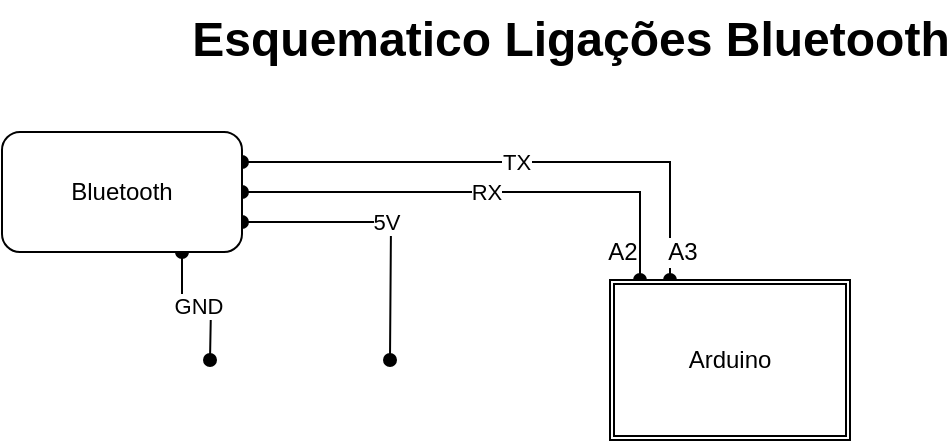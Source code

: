 <mxfile version="11.3.1" type="device" pages="5"><diagram name="Bluetooth" id="7e0a89b8-554c-2b80-1dc8-d5c74ca68de4"><mxGraphModel dx="802" dy="387" grid="1" gridSize="10" guides="1" tooltips="1" connect="1" arrows="1" fold="1" page="1" pageScale="1" pageWidth="1100" pageHeight="850" background="#ffffff" math="0" shadow="0"><root><mxCell id="0"/><mxCell id="1" parent="0"/><mxCell id="vJsxf6ebnxWCgACWFYaR-3" value="TX" style="edgeStyle=orthogonalEdgeStyle;rounded=0;orthogonalLoop=1;jettySize=auto;html=1;exitX=1;exitY=0.25;exitDx=0;exitDy=0;entryX=0.25;entryY=0;entryDx=0;entryDy=0;endArrow=oval;endFill=1;startArrow=oval;startFill=1;" parent="1" source="vJsxf6ebnxWCgACWFYaR-1" target="vJsxf6ebnxWCgACWFYaR-2" edge="1"><mxGeometry relative="1" as="geometry"/></mxCell><mxCell id="vJsxf6ebnxWCgACWFYaR-9" value="A3" style="text;html=1;resizable=0;points=[];align=center;verticalAlign=middle;labelBackgroundColor=#ffffff;" parent="vJsxf6ebnxWCgACWFYaR-3" vertex="1" connectable="0"><mxGeometry x="0.919" y="-2" relative="1" as="geometry"><mxPoint x="8" y="-3" as="offset"/></mxGeometry></mxCell><mxCell id="vJsxf6ebnxWCgACWFYaR-4" value="RX" style="edgeStyle=orthogonalEdgeStyle;rounded=0;orthogonalLoop=1;jettySize=auto;html=1;exitX=1;exitY=0.5;exitDx=0;exitDy=0;entryX=0.125;entryY=0;entryDx=0;entryDy=0;entryPerimeter=0;startArrow=oval;startFill=1;endArrow=oval;endFill=1;" parent="1" source="vJsxf6ebnxWCgACWFYaR-1" target="vJsxf6ebnxWCgACWFYaR-2" edge="1"><mxGeometry relative="1" as="geometry"/></mxCell><mxCell id="vJsxf6ebnxWCgACWFYaR-8" value="A2" style="text;html=1;resizable=0;points=[];align=center;verticalAlign=middle;labelBackgroundColor=#ffffff;" parent="vJsxf6ebnxWCgACWFYaR-4" vertex="1" connectable="0"><mxGeometry x="0.909" relative="1" as="geometry"><mxPoint x="-9" y="-3" as="offset"/></mxGeometry></mxCell><mxCell id="vJsxf6ebnxWCgACWFYaR-5" value="5V" style="edgeStyle=orthogonalEdgeStyle;rounded=0;orthogonalLoop=1;jettySize=auto;html=1;exitX=1;exitY=0.75;exitDx=0;exitDy=0;startArrow=oval;startFill=1;endArrow=oval;endFill=1;" parent="1" source="vJsxf6ebnxWCgACWFYaR-1" edge="1"><mxGeometry relative="1" as="geometry"><mxPoint x="370" y="250" as="targetPoint"/></mxGeometry></mxCell><mxCell id="vJsxf6ebnxWCgACWFYaR-6" value="GND" style="edgeStyle=orthogonalEdgeStyle;rounded=0;orthogonalLoop=1;jettySize=auto;html=1;exitX=0.75;exitY=1;exitDx=0;exitDy=0;startArrow=oval;startFill=1;endArrow=oval;endFill=1;" parent="1" source="vJsxf6ebnxWCgACWFYaR-1" edge="1"><mxGeometry relative="1" as="geometry"><mxPoint x="280" y="250" as="targetPoint"/></mxGeometry></mxCell><mxCell id="vJsxf6ebnxWCgACWFYaR-1" value="Bluetooth" style="rounded=1;whiteSpace=wrap;html=1;" parent="1" vertex="1"><mxGeometry x="176" y="136" width="120" height="60" as="geometry"/></mxCell><mxCell id="vJsxf6ebnxWCgACWFYaR-2" value="Arduino" style="shape=ext;double=1;rounded=0;whiteSpace=wrap;html=1;" parent="1" vertex="1"><mxGeometry x="480" y="210" width="120" height="80" as="geometry"/></mxCell><mxCell id="vJsxf6ebnxWCgACWFYaR-7" value="Esquematico Ligações Bluetooth" style="text;strokeColor=none;fillColor=none;html=1;fontSize=24;fontStyle=1;verticalAlign=middle;align=center;" parent="1" vertex="1"><mxGeometry x="410" y="70" width="100" height="40" as="geometry"/></mxCell></root></mxGraphModel></diagram><diagram id="NqGETVeAi6QZIonKEWpP" name="MP3"><mxGraphModel dx="802" dy="387" grid="1" gridSize="10" guides="1" tooltips="1" connect="1" arrows="1" fold="1" page="1" pageScale="1" pageWidth="827" pageHeight="1169" math="0" shadow="0"><root><mxCell id="qyTocIPs0Do4LWvikc5A-0"/><mxCell id="qyTocIPs0Do4LWvikc5A-1" parent="qyTocIPs0Do4LWvikc5A-0"/><mxCell id="GJXUfqNpHWs9dJAaIgd2-0" value="TX" style="edgeStyle=orthogonalEdgeStyle;rounded=0;orthogonalLoop=1;jettySize=auto;html=1;exitX=1;exitY=0.25;exitDx=0;exitDy=0;entryX=0.25;entryY=0;entryDx=0;entryDy=0;endArrow=oval;endFill=1;startArrow=oval;startFill=1;" parent="qyTocIPs0Do4LWvikc5A-1" source="GJXUfqNpHWs9dJAaIgd2-6" target="GJXUfqNpHWs9dJAaIgd2-7" edge="1"><mxGeometry relative="1" as="geometry"/></mxCell><mxCell id="GJXUfqNpHWs9dJAaIgd2-1" value="14" style="text;html=1;resizable=0;points=[];align=center;verticalAlign=middle;labelBackgroundColor=#ffffff;" parent="GJXUfqNpHWs9dJAaIgd2-0" vertex="1" connectable="0"><mxGeometry x="0.919" y="-2" relative="1" as="geometry"><mxPoint x="8" y="-3" as="offset"/></mxGeometry></mxCell><mxCell id="GJXUfqNpHWs9dJAaIgd2-2" value="RX" style="edgeStyle=orthogonalEdgeStyle;rounded=0;orthogonalLoop=1;jettySize=auto;html=1;exitX=1;exitY=0.5;exitDx=0;exitDy=0;entryX=0.125;entryY=0;entryDx=0;entryDy=0;entryPerimeter=0;startArrow=oval;startFill=1;endArrow=oval;endFill=1;" parent="qyTocIPs0Do4LWvikc5A-1" source="GJXUfqNpHWs9dJAaIgd2-6" target="GJXUfqNpHWs9dJAaIgd2-7" edge="1"><mxGeometry relative="1" as="geometry"/></mxCell><mxCell id="GJXUfqNpHWs9dJAaIgd2-3" value="15" style="text;html=1;resizable=0;points=[];align=center;verticalAlign=middle;labelBackgroundColor=#ffffff;" parent="GJXUfqNpHWs9dJAaIgd2-2" vertex="1" connectable="0"><mxGeometry x="0.909" relative="1" as="geometry"><mxPoint x="-9" y="-3" as="offset"/></mxGeometry></mxCell><mxCell id="GJXUfqNpHWs9dJAaIgd2-4" value="5V" style="edgeStyle=orthogonalEdgeStyle;rounded=0;orthogonalLoop=1;jettySize=auto;html=1;exitX=1;exitY=0.75;exitDx=0;exitDy=0;startArrow=oval;startFill=1;endArrow=oval;endFill=1;" parent="qyTocIPs0Do4LWvikc5A-1" source="GJXUfqNpHWs9dJAaIgd2-6" edge="1"><mxGeometry relative="1" as="geometry"><mxPoint x="370" y="250" as="targetPoint"/></mxGeometry></mxCell><mxCell id="GJXUfqNpHWs9dJAaIgd2-5" value="GND" style="edgeStyle=orthogonalEdgeStyle;rounded=0;orthogonalLoop=1;jettySize=auto;html=1;exitX=0.75;exitY=1;exitDx=0;exitDy=0;startArrow=oval;startFill=1;endArrow=oval;endFill=1;" parent="qyTocIPs0Do4LWvikc5A-1" source="GJXUfqNpHWs9dJAaIgd2-6" edge="1"><mxGeometry relative="1" as="geometry"><mxPoint x="280" y="250" as="targetPoint"/></mxGeometry></mxCell><mxCell id="GJXUfqNpHWs9dJAaIgd2-6" value="MP3" style="rounded=1;whiteSpace=wrap;html=1;" parent="qyTocIPs0Do4LWvikc5A-1" vertex="1"><mxGeometry x="176" y="136" width="120" height="60" as="geometry"/></mxCell><mxCell id="GJXUfqNpHWs9dJAaIgd2-7" value="Arduino" style="shape=ext;double=1;rounded=0;whiteSpace=wrap;html=1;" parent="qyTocIPs0Do4LWvikc5A-1" vertex="1"><mxGeometry x="480" y="210" width="120" height="80" as="geometry"/></mxCell><mxCell id="GJXUfqNpHWs9dJAaIgd2-8" value="Esquematico Ligações MP3 Player" style="text;strokeColor=none;fillColor=none;html=1;fontSize=24;fontStyle=1;verticalAlign=middle;align=center;" parent="qyTocIPs0Do4LWvikc5A-1" vertex="1"><mxGeometry x="410" y="70" width="100" height="40" as="geometry"/></mxCell></root></mxGraphModel></diagram><diagram id="WZJJcRCaYFBdUf3mjAQs" name="Voice"><mxGraphModel dx="802" dy="387" grid="1" gridSize="10" guides="1" tooltips="1" connect="1" arrows="1" fold="1" page="1" pageScale="1" pageWidth="827" pageHeight="1169" math="0" shadow="0"><root><mxCell id="SOjHm9hwFJpLLBY2X0mC-0"/><mxCell id="SOjHm9hwFJpLLBY2X0mC-1" parent="SOjHm9hwFJpLLBY2X0mC-0"/><mxCell id="SOjHm9hwFJpLLBY2X0mC-2" value="TX" style="edgeStyle=orthogonalEdgeStyle;rounded=0;orthogonalLoop=1;jettySize=auto;html=1;exitX=1;exitY=0.25;exitDx=0;exitDy=0;entryX=0.25;entryY=0;entryDx=0;entryDy=0;endArrow=oval;endFill=1;startArrow=oval;startFill=1;" parent="SOjHm9hwFJpLLBY2X0mC-1" source="SOjHm9hwFJpLLBY2X0mC-8" target="SOjHm9hwFJpLLBY2X0mC-9" edge="1"><mxGeometry relative="1" as="geometry"/></mxCell><mxCell id="SOjHm9hwFJpLLBY2X0mC-3" value="18" style="text;html=1;resizable=0;points=[];align=center;verticalAlign=middle;labelBackgroundColor=#ffffff;" parent="SOjHm9hwFJpLLBY2X0mC-2" vertex="1" connectable="0"><mxGeometry x="0.919" y="-2" relative="1" as="geometry"><mxPoint x="8" y="-3" as="offset"/></mxGeometry></mxCell><mxCell id="SOjHm9hwFJpLLBY2X0mC-4" value="RX" style="edgeStyle=orthogonalEdgeStyle;rounded=0;orthogonalLoop=1;jettySize=auto;html=1;exitX=1;exitY=0.5;exitDx=0;exitDy=0;entryX=0.125;entryY=0;entryDx=0;entryDy=0;entryPerimeter=0;startArrow=oval;startFill=1;endArrow=oval;endFill=1;" parent="SOjHm9hwFJpLLBY2X0mC-1" source="SOjHm9hwFJpLLBY2X0mC-8" target="SOjHm9hwFJpLLBY2X0mC-9" edge="1"><mxGeometry relative="1" as="geometry"/></mxCell><mxCell id="SOjHm9hwFJpLLBY2X0mC-5" value="19" style="text;html=1;resizable=0;points=[];align=center;verticalAlign=middle;labelBackgroundColor=#ffffff;" parent="SOjHm9hwFJpLLBY2X0mC-4" vertex="1" connectable="0"><mxGeometry x="0.909" relative="1" as="geometry"><mxPoint x="-9" y="-3" as="offset"/></mxGeometry></mxCell><mxCell id="SOjHm9hwFJpLLBY2X0mC-6" value="5V" style="edgeStyle=orthogonalEdgeStyle;rounded=0;orthogonalLoop=1;jettySize=auto;html=1;exitX=1;exitY=0.75;exitDx=0;exitDy=0;startArrow=oval;startFill=1;endArrow=oval;endFill=1;" parent="SOjHm9hwFJpLLBY2X0mC-1" source="SOjHm9hwFJpLLBY2X0mC-8" edge="1"><mxGeometry relative="1" as="geometry"><mxPoint x="370" y="250" as="targetPoint"/></mxGeometry></mxCell><mxCell id="SOjHm9hwFJpLLBY2X0mC-7" value="GND" style="edgeStyle=orthogonalEdgeStyle;rounded=0;orthogonalLoop=1;jettySize=auto;html=1;exitX=0.75;exitY=1;exitDx=0;exitDy=0;startArrow=oval;startFill=1;endArrow=oval;endFill=1;" parent="SOjHm9hwFJpLLBY2X0mC-1" source="SOjHm9hwFJpLLBY2X0mC-8" edge="1"><mxGeometry relative="1" as="geometry"><mxPoint x="280" y="250" as="targetPoint"/></mxGeometry></mxCell><mxCell id="SOjHm9hwFJpLLBY2X0mC-12" style="edgeStyle=orthogonalEdgeStyle;rounded=0;orthogonalLoop=1;jettySize=auto;html=1;exitX=0;exitY=0.25;exitDx=0;exitDy=0;entryX=0.5;entryY=0;entryDx=0;entryDy=0;startArrow=oval;startFill=1;endArrow=oval;endFill=1;" parent="SOjHm9hwFJpLLBY2X0mC-1" source="SOjHm9hwFJpLLBY2X0mC-8" target="SOjHm9hwFJpLLBY2X0mC-11" edge="1"><mxGeometry relative="1" as="geometry"/></mxCell><mxCell id="SOjHm9hwFJpLLBY2X0mC-13" style="edgeStyle=orthogonalEdgeStyle;rounded=0;orthogonalLoop=1;jettySize=auto;html=1;exitX=0;exitY=0.75;exitDx=0;exitDy=0;entryX=0.5;entryY=1;entryDx=0;entryDy=0;startArrow=oval;startFill=1;endArrow=oval;endFill=1;" parent="SOjHm9hwFJpLLBY2X0mC-1" source="SOjHm9hwFJpLLBY2X0mC-8" target="SOjHm9hwFJpLLBY2X0mC-11" edge="1"><mxGeometry relative="1" as="geometry"/></mxCell><mxCell id="SOjHm9hwFJpLLBY2X0mC-8" value="Voice" style="rounded=1;whiteSpace=wrap;html=1;" parent="SOjHm9hwFJpLLBY2X0mC-1" vertex="1"><mxGeometry x="176" y="136" width="120" height="60" as="geometry"/></mxCell><mxCell id="SOjHm9hwFJpLLBY2X0mC-9" value="Arduino" style="shape=ext;double=1;rounded=0;whiteSpace=wrap;html=1;" parent="SOjHm9hwFJpLLBY2X0mC-1" vertex="1"><mxGeometry x="480" y="210" width="120" height="80" as="geometry"/></mxCell><mxCell id="SOjHm9hwFJpLLBY2X0mC-10" value="Esquemático Ligações Modulo Reconhecimento de Voz" style="text;strokeColor=none;fillColor=none;html=1;fontSize=24;fontStyle=1;verticalAlign=middle;align=center;" parent="SOjHm9hwFJpLLBY2X0mC-1" vertex="1"><mxGeometry x="290" y="70" width="100" height="40" as="geometry"/></mxCell><mxCell id="SOjHm9hwFJpLLBY2X0mC-11" value="MIC" style="ellipse;shape=doubleEllipse;whiteSpace=wrap;html=1;aspect=fixed;" parent="SOjHm9hwFJpLLBY2X0mC-1" vertex="1"><mxGeometry x="20" y="148" width="36" height="36" as="geometry"/></mxCell></root></mxGraphModel></diagram><diagram id="4fjBt2aQs3HRLxutzwIa" name="LCD"><mxGraphModel dx="802" dy="387" grid="1" gridSize="10" guides="1" tooltips="1" connect="1" arrows="1" fold="1" page="1" pageScale="1" pageWidth="827" pageHeight="1169" math="0" shadow="0"><root><mxCell id="uHWD36jg83HJ747BSJjE-0"/><mxCell id="uHWD36jg83HJ747BSJjE-1" parent="uHWD36jg83HJ747BSJjE-0"/><mxCell id="sk90555fJb3HJbD7A08D-0" value="SCL" style="edgeStyle=orthogonalEdgeStyle;rounded=0;orthogonalLoop=1;jettySize=auto;html=1;exitX=1;exitY=0.25;exitDx=0;exitDy=0;entryX=0.25;entryY=0;entryDx=0;entryDy=0;endArrow=oval;endFill=1;startArrow=oval;startFill=1;" parent="uHWD36jg83HJ747BSJjE-1" source="sk90555fJb3HJbD7A08D-8" target="sk90555fJb3HJbD7A08D-9" edge="1"><mxGeometry relative="1" as="geometry"/></mxCell><mxCell id="sk90555fJb3HJbD7A08D-1" value="21" style="text;html=1;resizable=0;points=[];align=center;verticalAlign=middle;labelBackgroundColor=#ffffff;" parent="sk90555fJb3HJbD7A08D-0" vertex="1" connectable="0"><mxGeometry x="0.919" y="-2" relative="1" as="geometry"><mxPoint x="8" y="-3" as="offset"/></mxGeometry></mxCell><mxCell id="sk90555fJb3HJbD7A08D-2" value="SDA" style="edgeStyle=orthogonalEdgeStyle;rounded=0;orthogonalLoop=1;jettySize=auto;html=1;exitX=1;exitY=0.5;exitDx=0;exitDy=0;entryX=0.125;entryY=0;entryDx=0;entryDy=0;entryPerimeter=0;startArrow=oval;startFill=1;endArrow=oval;endFill=1;" parent="uHWD36jg83HJ747BSJjE-1" source="sk90555fJb3HJbD7A08D-8" target="sk90555fJb3HJbD7A08D-9" edge="1"><mxGeometry relative="1" as="geometry"/></mxCell><mxCell id="sk90555fJb3HJbD7A08D-3" value="20" style="text;html=1;resizable=0;points=[];align=center;verticalAlign=middle;labelBackgroundColor=#ffffff;" parent="sk90555fJb3HJbD7A08D-2" vertex="1" connectable="0"><mxGeometry x="0.909" relative="1" as="geometry"><mxPoint x="-9" y="-3" as="offset"/></mxGeometry></mxCell><mxCell id="sk90555fJb3HJbD7A08D-4" value="5V" style="edgeStyle=orthogonalEdgeStyle;rounded=0;orthogonalLoop=1;jettySize=auto;html=1;exitX=1;exitY=0.75;exitDx=0;exitDy=0;startArrow=oval;startFill=1;endArrow=oval;endFill=1;" parent="uHWD36jg83HJ747BSJjE-1" source="sk90555fJb3HJbD7A08D-8" edge="1"><mxGeometry relative="1" as="geometry"><mxPoint x="370" y="250" as="targetPoint"/></mxGeometry></mxCell><mxCell id="sk90555fJb3HJbD7A08D-5" value="GND" style="edgeStyle=orthogonalEdgeStyle;rounded=0;orthogonalLoop=1;jettySize=auto;html=1;exitX=0.75;exitY=1;exitDx=0;exitDy=0;startArrow=oval;startFill=1;endArrow=oval;endFill=1;" parent="uHWD36jg83HJ747BSJjE-1" source="sk90555fJb3HJbD7A08D-8" edge="1"><mxGeometry relative="1" as="geometry"><mxPoint x="280" y="250" as="targetPoint"/></mxGeometry></mxCell><mxCell id="sk90555fJb3HJbD7A08D-8" value="LCD" style="rounded=1;whiteSpace=wrap;html=1;" parent="uHWD36jg83HJ747BSJjE-1" vertex="1"><mxGeometry x="176" y="136" width="120" height="60" as="geometry"/></mxCell><mxCell id="sk90555fJb3HJbD7A08D-9" value="Arduino" style="shape=ext;double=1;rounded=0;whiteSpace=wrap;html=1;" parent="uHWD36jg83HJ747BSJjE-1" vertex="1"><mxGeometry x="480" y="210" width="120" height="80" as="geometry"/></mxCell><mxCell id="sk90555fJb3HJbD7A08D-10" value="Esquemático Ligações LCD I2C" style="text;strokeColor=none;fillColor=none;html=1;fontSize=24;fontStyle=1;verticalAlign=middle;align=center;" parent="uHWD36jg83HJ747BSJjE-1" vertex="1"><mxGeometry x="290" y="70" width="100" height="40" as="geometry"/></mxCell></root></mxGraphModel></diagram><diagram id="IyUldbcR8K4A48_r6wZV" name="Page-5"><mxGraphModel dx="802" dy="387" grid="1" gridSize="10" guides="1" tooltips="1" connect="1" arrows="1" fold="1" page="1" pageScale="1" pageWidth="827" pageHeight="1169" math="0" shadow="0"><root><mxCell id="wQqQtClAS61Ditl9UT7y-0"/><mxCell id="wQqQtClAS61Ditl9UT7y-1" parent="wQqQtClAS61Ditl9UT7y-0"/><mxCell id="KQtf9UrwHzRSKOcrcJg5-4" value="5V" style="edgeStyle=orthogonalEdgeStyle;rounded=0;orthogonalLoop=1;jettySize=auto;html=1;startArrow=oval;startFill=1;endArrow=oval;endFill=1;exitX=0;exitY=0.54;exitDx=0;exitDy=0;exitPerimeter=0;entryX=0.883;entryY=-0.012;entryDx=0;entryDy=0;entryPerimeter=0;" edge="1" parent="wQqQtClAS61Ditl9UT7y-1" source="KQtf9UrwHzRSKOcrcJg5-9" target="KQtf9UrwHzRSKOcrcJg5-7"><mxGeometry relative="1" as="geometry"><mxPoint x="254" y="409" as="targetPoint"/><mxPoint x="230" y="290" as="sourcePoint"/></mxGeometry></mxCell><mxCell id="KQtf9UrwHzRSKOcrcJg5-10" value="A15" style="text;html=1;resizable=0;points=[];align=center;verticalAlign=middle;labelBackgroundColor=#ffffff;" vertex="1" connectable="0" parent="KQtf9UrwHzRSKOcrcJg5-4"><mxGeometry x="0.6" y="1" relative="1" as="geometry"><mxPoint x="38" y="36" as="offset"/></mxGeometry></mxCell><mxCell id="KQtf9UrwHzRSKOcrcJg5-5" value="GND" style="edgeStyle=orthogonalEdgeStyle;rounded=0;orthogonalLoop=1;jettySize=auto;html=1;startArrow=oval;startFill=1;endArrow=oval;endFill=1;exitX=1;exitY=0.54;exitDx=0;exitDy=0;exitPerimeter=0;" edge="1" parent="wQqQtClAS61Ditl9UT7y-1" source="KQtf9UrwHzRSKOcrcJg5-9"><mxGeometry relative="1" as="geometry"><mxPoint x="100" y="300" as="targetPoint"/><mxPoint x="170" y="250" as="sourcePoint"/><Array as="points"><mxPoint x="100" y="160"/></Array></mxGeometry></mxCell><mxCell id="KQtf9UrwHzRSKOcrcJg5-7" value="Arduino" style="shape=ext;double=1;rounded=0;whiteSpace=wrap;html=1;" vertex="1" parent="wQqQtClAS61Ditl9UT7y-1"><mxGeometry x="480" y="210" width="120" height="80" as="geometry"/></mxCell><mxCell id="KQtf9UrwHzRSKOcrcJg5-8" value="Esquemático Ligações LED RGB" style="text;strokeColor=none;fillColor=none;html=1;fontSize=24;fontStyle=1;verticalAlign=middle;align=center;" vertex="1" parent="wQqQtClAS61Ditl9UT7y-1"><mxGeometry x="290" y="70" width="100" height="40" as="geometry"/></mxCell><mxCell id="KQtf9UrwHzRSKOcrcJg5-9" value="" style="verticalLabelPosition=bottom;shadow=0;dashed=0;align=center;fillColor=#dae8fc;html=1;verticalAlign=top;strokeWidth=1;shape=mxgraph.electrical.opto_electronics.led_1;pointerEvents=1;rotation=-180;strokeColor=#6c8ebf;" vertex="1" parent="wQqQtClAS61Ditl9UT7y-1"><mxGeometry x="120" y="130" width="100" height="65" as="geometry"/></mxCell><mxCell id="KQtf9UrwHzRSKOcrcJg5-11" value="5V" style="edgeStyle=orthogonalEdgeStyle;rounded=0;orthogonalLoop=1;jettySize=auto;html=1;startArrow=oval;startFill=1;endArrow=oval;endFill=1;exitX=0;exitY=0.54;exitDx=0;exitDy=0;exitPerimeter=0;entryX=0.5;entryY=0;entryDx=0;entryDy=0;" edge="1" parent="wQqQtClAS61Ditl9UT7y-1" source="KQtf9UrwHzRSKOcrcJg5-14" target="KQtf9UrwHzRSKOcrcJg5-7"><mxGeometry relative="1" as="geometry"><mxPoint x="596" y="219" as="targetPoint"/><mxPoint x="240" y="300" as="sourcePoint"/><Array as="points"><mxPoint x="260" y="170"/><mxPoint x="540" y="170"/></Array></mxGeometry></mxCell><mxCell id="KQtf9UrwHzRSKOcrcJg5-12" value="A15" style="text;html=1;resizable=0;points=[];align=center;verticalAlign=middle;labelBackgroundColor=#ffffff;" vertex="1" connectable="0" parent="KQtf9UrwHzRSKOcrcJg5-11"><mxGeometry x="0.6" y="1" relative="1" as="geometry"><mxPoint x="38" y="36" as="offset"/></mxGeometry></mxCell><mxCell id="KQtf9UrwHzRSKOcrcJg5-13" value="GND" style="edgeStyle=orthogonalEdgeStyle;rounded=0;orthogonalLoop=1;jettySize=auto;html=1;startArrow=oval;startFill=1;endArrow=oval;endFill=1;exitX=1;exitY=0.54;exitDx=0;exitDy=0;exitPerimeter=0;" edge="1" parent="wQqQtClAS61Ditl9UT7y-1" source="KQtf9UrwHzRSKOcrcJg5-14"><mxGeometry relative="1" as="geometry"><mxPoint x="140" y="300" as="targetPoint"/><mxPoint x="180" y="260" as="sourcePoint"/><Array as="points"><mxPoint x="140" y="247"/></Array></mxGeometry></mxCell><mxCell id="KQtf9UrwHzRSKOcrcJg5-14" value="" style="verticalLabelPosition=bottom;shadow=0;dashed=0;align=center;fillColor=#f8cecc;html=1;verticalAlign=top;strokeWidth=1;shape=mxgraph.electrical.opto_electronics.led_1;pointerEvents=1;rotation=-180;strokeColor=#b85450;" vertex="1" parent="wQqQtClAS61Ditl9UT7y-1"><mxGeometry x="160" y="217.5" width="100" height="65" as="geometry"/></mxCell><mxCell id="KQtf9UrwHzRSKOcrcJg5-15" value="A14" style="text;html=1;resizable=0;points=[];align=center;verticalAlign=middle;labelBackgroundColor=#ffffff;" vertex="1" connectable="0" parent="wQqQtClAS61Ditl9UT7y-1"><mxGeometry x="500" y="162.5" as="geometry"><mxPoint x="38" y="36" as="offset"/></mxGeometry></mxCell><mxCell id="KQtf9UrwHzRSKOcrcJg5-18" style="edgeStyle=orthogonalEdgeStyle;rounded=0;orthogonalLoop=1;jettySize=auto;html=1;exitX=0;exitY=0.54;exitDx=0;exitDy=0;exitPerimeter=0;entryX=0.25;entryY=0;entryDx=0;entryDy=0;endArrow=oval;endFill=1;startArrow=oval;startFill=1;" edge="1" parent="wQqQtClAS61Ditl9UT7y-1" source="KQtf9UrwHzRSKOcrcJg5-16" target="KQtf9UrwHzRSKOcrcJg5-7"><mxGeometry relative="1" as="geometry"/></mxCell><mxCell id="KQtf9UrwHzRSKOcrcJg5-19" value="5v" style="text;html=1;resizable=0;points=[];align=center;verticalAlign=middle;labelBackgroundColor=#ffffff;" vertex="1" connectable="0" parent="KQtf9UrwHzRSKOcrcJg5-18"><mxGeometry x="0.267" y="-4" relative="1" as="geometry"><mxPoint x="-19" y="26" as="offset"/></mxGeometry></mxCell><mxCell id="KQtf9UrwHzRSKOcrcJg5-16" value="" style="verticalLabelPosition=bottom;shadow=0;dashed=0;align=center;fillColor=#d5e8d4;html=1;verticalAlign=top;strokeWidth=1;shape=mxgraph.electrical.opto_electronics.led_1;pointerEvents=1;rotation=-180;strokeColor=#82b366;" vertex="1" parent="wQqQtClAS61Ditl9UT7y-1"><mxGeometry x="310" y="220" width="100" height="65" as="geometry"/></mxCell><mxCell id="KQtf9UrwHzRSKOcrcJg5-17" value="GND" style="edgeStyle=orthogonalEdgeStyle;rounded=0;orthogonalLoop=1;jettySize=auto;html=1;startArrow=oval;startFill=1;endArrow=oval;endFill=1;exitX=1;exitY=0.54;exitDx=0;exitDy=0;exitPerimeter=0;" edge="1" parent="wQqQtClAS61Ditl9UT7y-1" source="KQtf9UrwHzRSKOcrcJg5-16"><mxGeometry relative="1" as="geometry"><mxPoint x="290" y="303" as="targetPoint"/><mxPoint x="310" y="250" as="sourcePoint"/><Array as="points"><mxPoint x="310" y="250"/><mxPoint x="290" y="250"/></Array></mxGeometry></mxCell><mxCell id="KQtf9UrwHzRSKOcrcJg5-20" value="A13" style="text;html=1;resizable=0;points=[];align=center;verticalAlign=middle;labelBackgroundColor=#ffffff;" vertex="1" connectable="0" parent="wQqQtClAS61Ditl9UT7y-1"><mxGeometry x="470" y="162.5" as="geometry"><mxPoint x="38" y="36" as="offset"/></mxGeometry></mxCell></root></mxGraphModel></diagram></mxfile>
